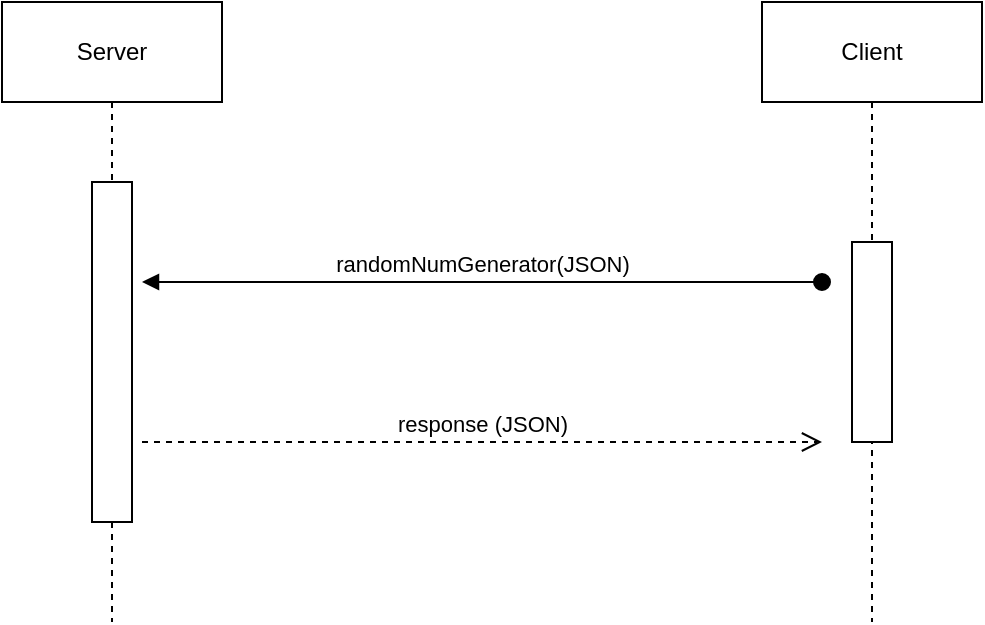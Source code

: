 <mxfile version="21.2.9" type="device">
  <diagram name="Page-1" id="SaidXz7w-93mmoHUY7Fq">
    <mxGraphModel dx="1292" dy="1035" grid="1" gridSize="10" guides="1" tooltips="1" connect="1" arrows="1" fold="1" page="1" pageScale="1" pageWidth="850" pageHeight="1100" math="0" shadow="0">
      <root>
        <mxCell id="0" />
        <mxCell id="1" parent="0" />
        <mxCell id="PcaAB6nGKO5ZWMJAYDx_-22" value="" style="shape=umlLifeline;perimeter=lifelinePerimeter;whiteSpace=wrap;html=1;container=1;dropTarget=0;collapsible=0;recursiveResize=0;outlineConnect=0;portConstraint=eastwest;newEdgeStyle={&quot;edgeStyle&quot;:&quot;elbowEdgeStyle&quot;,&quot;elbow&quot;:&quot;vertical&quot;,&quot;curved&quot;:0,&quot;rounded&quot;:0};participant=umlEntity;" vertex="1" parent="1">
          <mxGeometry x="445" y="40" width="40" height="300" as="geometry" />
        </mxCell>
        <mxCell id="PcaAB6nGKO5ZWMJAYDx_-23" value="Client" style="html=1;whiteSpace=wrap;" vertex="1" parent="1">
          <mxGeometry x="410" y="30" width="110" height="50" as="geometry" />
        </mxCell>
        <mxCell id="PcaAB6nGKO5ZWMJAYDx_-25" value="" style="shape=umlLifeline;perimeter=lifelinePerimeter;whiteSpace=wrap;html=1;container=1;dropTarget=0;collapsible=0;recursiveResize=0;outlineConnect=0;portConstraint=eastwest;newEdgeStyle={&quot;edgeStyle&quot;:&quot;elbowEdgeStyle&quot;,&quot;elbow&quot;:&quot;vertical&quot;,&quot;curved&quot;:0,&quot;rounded&quot;:0};participant=umlEntity;" vertex="1" parent="1">
          <mxGeometry x="65" y="40" width="40" height="300" as="geometry" />
        </mxCell>
        <mxCell id="PcaAB6nGKO5ZWMJAYDx_-26" value="Server" style="html=1;whiteSpace=wrap;" vertex="1" parent="1">
          <mxGeometry x="30" y="30" width="110" height="50" as="geometry" />
        </mxCell>
        <mxCell id="PcaAB6nGKO5ZWMJAYDx_-27" value="randomNumGenerator(JSON)" style="html=1;verticalAlign=bottom;startArrow=oval;startFill=1;endArrow=block;startSize=8;edgeStyle=elbowEdgeStyle;elbow=vertical;curved=0;rounded=0;" edge="1" parent="1">
          <mxGeometry width="60" relative="1" as="geometry">
            <mxPoint x="440" y="170" as="sourcePoint" />
            <mxPoint x="100" y="170" as="targetPoint" />
          </mxGeometry>
        </mxCell>
        <mxCell id="PcaAB6nGKO5ZWMJAYDx_-28" value="" style="rounded=0;whiteSpace=wrap;html=1;" vertex="1" parent="1">
          <mxGeometry x="455" y="150" width="20" height="100" as="geometry" />
        </mxCell>
        <mxCell id="PcaAB6nGKO5ZWMJAYDx_-29" value="" style="rounded=0;whiteSpace=wrap;html=1;" vertex="1" parent="1">
          <mxGeometry x="75" y="120" width="20" height="170" as="geometry" />
        </mxCell>
        <mxCell id="PcaAB6nGKO5ZWMJAYDx_-30" value="response (JSON)" style="html=1;verticalAlign=bottom;endArrow=open;dashed=1;endSize=8;edgeStyle=elbowEdgeStyle;elbow=vertical;curved=0;rounded=0;" edge="1" parent="1">
          <mxGeometry relative="1" as="geometry">
            <mxPoint x="100" y="250" as="sourcePoint" />
            <mxPoint x="440" y="250" as="targetPoint" />
            <Array as="points">
              <mxPoint x="260" y="250" />
            </Array>
          </mxGeometry>
        </mxCell>
      </root>
    </mxGraphModel>
  </diagram>
</mxfile>
